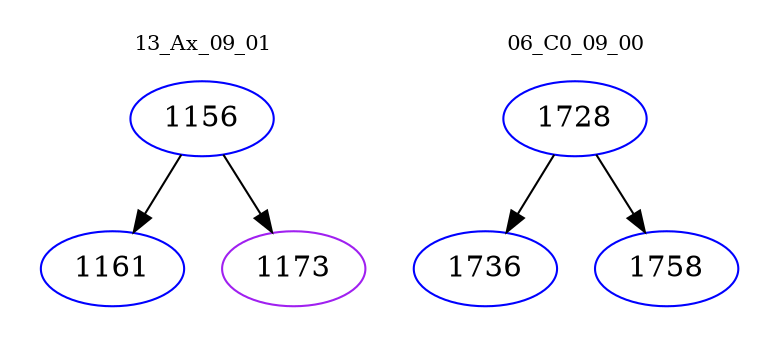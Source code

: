 digraph{
subgraph cluster_0 {
color = white
label = "13_Ax_09_01";
fontsize=10;
T0_1156 [label="1156", color="blue"]
T0_1156 -> T0_1161 [color="black"]
T0_1161 [label="1161", color="blue"]
T0_1156 -> T0_1173 [color="black"]
T0_1173 [label="1173", color="purple"]
}
subgraph cluster_1 {
color = white
label = "06_C0_09_00";
fontsize=10;
T1_1728 [label="1728", color="blue"]
T1_1728 -> T1_1736 [color="black"]
T1_1736 [label="1736", color="blue"]
T1_1728 -> T1_1758 [color="black"]
T1_1758 [label="1758", color="blue"]
}
}
